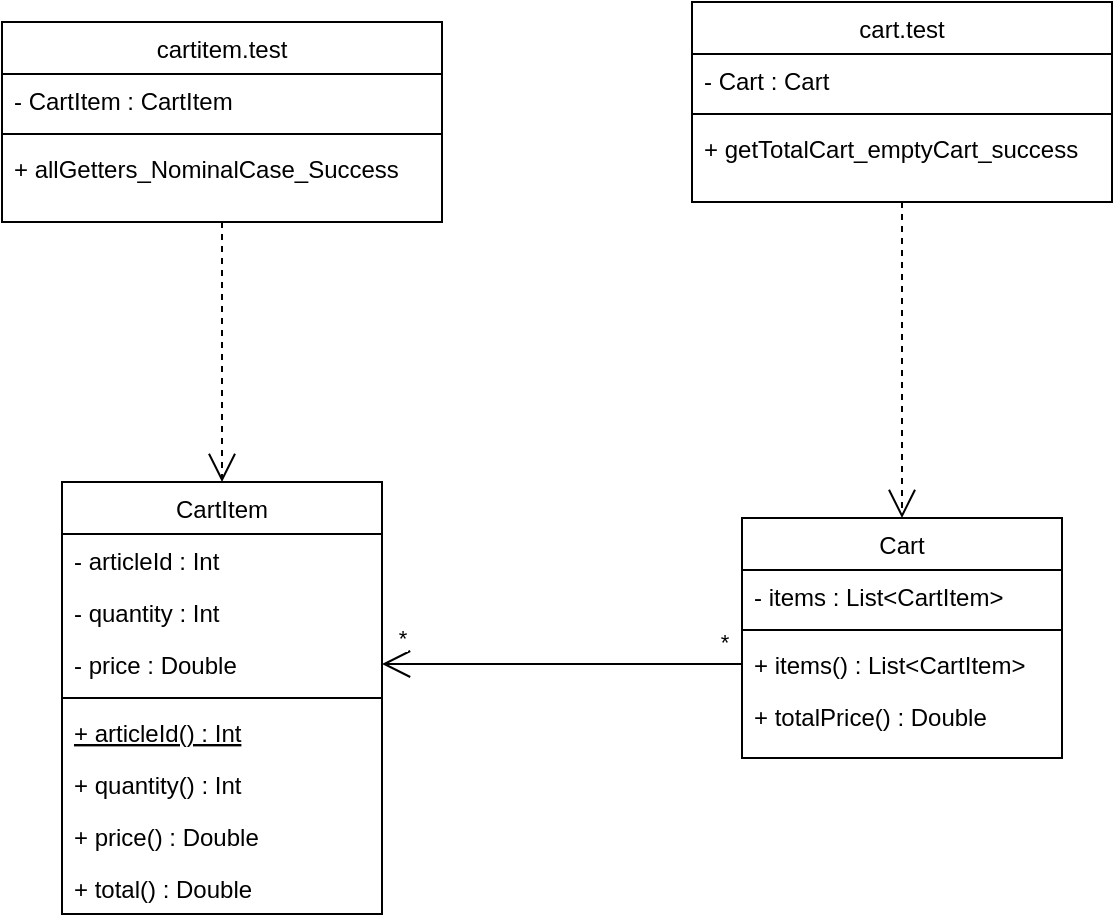 <mxfile version="15.7.3" type="device"><diagram id="C5RBs43oDa-KdzZeNtuy" name="Page-1"><mxGraphModel dx="1422" dy="865" grid="1" gridSize="10" guides="1" tooltips="1" connect="1" arrows="1" fold="1" page="1" pageScale="1" pageWidth="827" pageHeight="1169" math="0" shadow="0"><root><mxCell id="WIyWlLk6GJQsqaUBKTNV-0"/><mxCell id="WIyWlLk6GJQsqaUBKTNV-1" parent="WIyWlLk6GJQsqaUBKTNV-0"/><mxCell id="zkfFHV4jXpPFQw0GAbJ--6" value="CartItem" style="swimlane;fontStyle=0;align=center;verticalAlign=top;childLayout=stackLayout;horizontal=1;startSize=26;horizontalStack=0;resizeParent=1;resizeLast=0;collapsible=1;marginBottom=0;rounded=0;shadow=0;strokeWidth=1;" parent="WIyWlLk6GJQsqaUBKTNV-1" vertex="1"><mxGeometry x="120" y="360" width="160" height="216" as="geometry"><mxRectangle x="130" y="380" width="160" height="26" as="alternateBounds"/></mxGeometry></mxCell><mxCell id="zkfFHV4jXpPFQw0GAbJ--7" value="- articleId : Int" style="text;align=left;verticalAlign=top;spacingLeft=4;spacingRight=4;overflow=hidden;rotatable=0;points=[[0,0.5],[1,0.5]];portConstraint=eastwest;" parent="zkfFHV4jXpPFQw0GAbJ--6" vertex="1"><mxGeometry y="26" width="160" height="26" as="geometry"/></mxCell><mxCell id="zkfFHV4jXpPFQw0GAbJ--8" value="- quantity : Int" style="text;align=left;verticalAlign=top;spacingLeft=4;spacingRight=4;overflow=hidden;rotatable=0;points=[[0,0.5],[1,0.5]];portConstraint=eastwest;rounded=0;shadow=0;html=0;" parent="zkfFHV4jXpPFQw0GAbJ--6" vertex="1"><mxGeometry y="52" width="160" height="26" as="geometry"/></mxCell><mxCell id="zBNx8vY4oD6BW8OfU89r-0" value="- price : Double" style="text;align=left;verticalAlign=top;spacingLeft=4;spacingRight=4;overflow=hidden;rotatable=0;points=[[0,0.5],[1,0.5]];portConstraint=eastwest;rounded=0;shadow=0;html=0;" parent="zkfFHV4jXpPFQw0GAbJ--6" vertex="1"><mxGeometry y="78" width="160" height="26" as="geometry"/></mxCell><mxCell id="zkfFHV4jXpPFQw0GAbJ--9" value="" style="line;html=1;strokeWidth=1;align=left;verticalAlign=middle;spacingTop=-1;spacingLeft=3;spacingRight=3;rotatable=0;labelPosition=right;points=[];portConstraint=eastwest;" parent="zkfFHV4jXpPFQw0GAbJ--6" vertex="1"><mxGeometry y="104" width="160" height="8" as="geometry"/></mxCell><mxCell id="zkfFHV4jXpPFQw0GAbJ--10" value="+ articleId() : Int" style="text;align=left;verticalAlign=top;spacingLeft=4;spacingRight=4;overflow=hidden;rotatable=0;points=[[0,0.5],[1,0.5]];portConstraint=eastwest;fontStyle=4" parent="zkfFHV4jXpPFQw0GAbJ--6" vertex="1"><mxGeometry y="112" width="160" height="26" as="geometry"/></mxCell><mxCell id="zkfFHV4jXpPFQw0GAbJ--11" value="+ quantity() : Int" style="text;align=left;verticalAlign=top;spacingLeft=4;spacingRight=4;overflow=hidden;rotatable=0;points=[[0,0.5],[1,0.5]];portConstraint=eastwest;" parent="zkfFHV4jXpPFQw0GAbJ--6" vertex="1"><mxGeometry y="138" width="160" height="26" as="geometry"/></mxCell><mxCell id="zBNx8vY4oD6BW8OfU89r-2" value="+ price() : Double" style="text;align=left;verticalAlign=top;spacingLeft=4;spacingRight=4;overflow=hidden;rotatable=0;points=[[0,0.5],[1,0.5]];portConstraint=eastwest;" parent="zkfFHV4jXpPFQw0GAbJ--6" vertex="1"><mxGeometry y="164" width="160" height="26" as="geometry"/></mxCell><mxCell id="zBNx8vY4oD6BW8OfU89r-40" value="+ total() : Double" style="text;align=left;verticalAlign=top;spacingLeft=4;spacingRight=4;overflow=hidden;rotatable=0;points=[[0,0.5],[1,0.5]];portConstraint=eastwest;" parent="zkfFHV4jXpPFQw0GAbJ--6" vertex="1"><mxGeometry y="190" width="160" height="26" as="geometry"/></mxCell><mxCell id="zBNx8vY4oD6BW8OfU89r-3" value="Cart" style="swimlane;fontStyle=0;align=center;verticalAlign=top;childLayout=stackLayout;horizontal=1;startSize=26;horizontalStack=0;resizeParent=1;resizeLast=0;collapsible=1;marginBottom=0;rounded=0;shadow=0;strokeWidth=1;" parent="WIyWlLk6GJQsqaUBKTNV-1" vertex="1"><mxGeometry x="460" y="378" width="160" height="120" as="geometry"><mxRectangle x="130" y="380" width="160" height="26" as="alternateBounds"/></mxGeometry></mxCell><mxCell id="zBNx8vY4oD6BW8OfU89r-4" value="- items : List&lt;CartItem&gt;" style="text;align=left;verticalAlign=top;spacingLeft=4;spacingRight=4;overflow=hidden;rotatable=0;points=[[0,0.5],[1,0.5]];portConstraint=eastwest;" parent="zBNx8vY4oD6BW8OfU89r-3" vertex="1"><mxGeometry y="26" width="160" height="26" as="geometry"/></mxCell><mxCell id="zBNx8vY4oD6BW8OfU89r-7" value="" style="line;html=1;strokeWidth=1;align=left;verticalAlign=middle;spacingTop=-1;spacingLeft=3;spacingRight=3;rotatable=0;labelPosition=right;points=[];portConstraint=eastwest;" parent="zBNx8vY4oD6BW8OfU89r-3" vertex="1"><mxGeometry y="52" width="160" height="8" as="geometry"/></mxCell><mxCell id="zBNx8vY4oD6BW8OfU89r-9" value="+ items() : List&lt;CartItem&gt;" style="text;align=left;verticalAlign=top;spacingLeft=4;spacingRight=4;overflow=hidden;rotatable=0;points=[[0,0.5],[1,0.5]];portConstraint=eastwest;" parent="zBNx8vY4oD6BW8OfU89r-3" vertex="1"><mxGeometry y="60" width="160" height="26" as="geometry"/></mxCell><mxCell id="zBNx8vY4oD6BW8OfU89r-10" value="+ totalPrice() : Double" style="text;align=left;verticalAlign=top;spacingLeft=4;spacingRight=4;overflow=hidden;rotatable=0;points=[[0,0.5],[1,0.5]];portConstraint=eastwest;" parent="zBNx8vY4oD6BW8OfU89r-3" vertex="1"><mxGeometry y="86" width="160" height="26" as="geometry"/></mxCell><mxCell id="zBNx8vY4oD6BW8OfU89r-11" value="cartitem.test" style="swimlane;fontStyle=0;align=center;verticalAlign=top;childLayout=stackLayout;horizontal=1;startSize=26;horizontalStack=0;resizeParent=1;resizeLast=0;collapsible=1;marginBottom=0;rounded=0;shadow=0;strokeWidth=1;" parent="WIyWlLk6GJQsqaUBKTNV-1" vertex="1"><mxGeometry x="90" y="130" width="220" height="100" as="geometry"><mxRectangle x="130" y="380" width="160" height="26" as="alternateBounds"/></mxGeometry></mxCell><mxCell id="zBNx8vY4oD6BW8OfU89r-12" value="- CartItem : CartItem" style="text;align=left;verticalAlign=top;spacingLeft=4;spacingRight=4;overflow=hidden;rotatable=0;points=[[0,0.5],[1,0.5]];portConstraint=eastwest;" parent="zBNx8vY4oD6BW8OfU89r-11" vertex="1"><mxGeometry y="26" width="220" height="26" as="geometry"/></mxCell><mxCell id="zBNx8vY4oD6BW8OfU89r-15" value="" style="line;html=1;strokeWidth=1;align=left;verticalAlign=middle;spacingTop=-1;spacingLeft=3;spacingRight=3;rotatable=0;labelPosition=right;points=[];portConstraint=eastwest;" parent="zBNx8vY4oD6BW8OfU89r-11" vertex="1"><mxGeometry y="52" width="220" height="8" as="geometry"/></mxCell><mxCell id="zBNx8vY4oD6BW8OfU89r-17" value="+ allGetters_NominalCase_Success" style="text;align=left;verticalAlign=top;spacingLeft=4;spacingRight=4;overflow=hidden;rotatable=0;points=[[0,0.5],[1,0.5]];portConstraint=eastwest;" parent="zBNx8vY4oD6BW8OfU89r-11" vertex="1"><mxGeometry y="60" width="220" height="26" as="geometry"/></mxCell><mxCell id="zBNx8vY4oD6BW8OfU89r-19" value="cart.test" style="swimlane;fontStyle=0;align=center;verticalAlign=top;childLayout=stackLayout;horizontal=1;startSize=26;horizontalStack=0;resizeParent=1;resizeLast=0;collapsible=1;marginBottom=0;rounded=0;shadow=0;strokeWidth=1;" parent="WIyWlLk6GJQsqaUBKTNV-1" vertex="1"><mxGeometry x="435" y="120" width="210" height="100" as="geometry"><mxRectangle x="130" y="380" width="160" height="26" as="alternateBounds"/></mxGeometry></mxCell><mxCell id="zBNx8vY4oD6BW8OfU89r-20" value="- Cart : Cart" style="text;align=left;verticalAlign=top;spacingLeft=4;spacingRight=4;overflow=hidden;rotatable=0;points=[[0,0.5],[1,0.5]];portConstraint=eastwest;" parent="zBNx8vY4oD6BW8OfU89r-19" vertex="1"><mxGeometry y="26" width="210" height="26" as="geometry"/></mxCell><mxCell id="zBNx8vY4oD6BW8OfU89r-23" value="" style="line;html=1;strokeWidth=1;align=left;verticalAlign=middle;spacingTop=-1;spacingLeft=3;spacingRight=3;rotatable=0;labelPosition=right;points=[];portConstraint=eastwest;" parent="zBNx8vY4oD6BW8OfU89r-19" vertex="1"><mxGeometry y="52" width="210" height="8" as="geometry"/></mxCell><mxCell id="zBNx8vY4oD6BW8OfU89r-25" value="+ getTotalCart_emptyCart_success" style="text;align=left;verticalAlign=top;spacingLeft=4;spacingRight=4;overflow=hidden;rotatable=0;points=[[0,0.5],[1,0.5]];portConstraint=eastwest;" parent="zBNx8vY4oD6BW8OfU89r-19" vertex="1"><mxGeometry y="60" width="210" height="26" as="geometry"/></mxCell><mxCell id="zBNx8vY4oD6BW8OfU89r-30" value="" style="endArrow=open;endFill=1;endSize=12;html=1;rounded=0;exitX=0;exitY=0.5;exitDx=0;exitDy=0;entryX=1;entryY=0.5;entryDx=0;entryDy=0;" parent="WIyWlLk6GJQsqaUBKTNV-1" source="zBNx8vY4oD6BW8OfU89r-9" target="zBNx8vY4oD6BW8OfU89r-0" edge="1"><mxGeometry width="160" relative="1" as="geometry"><mxPoint x="460" y="540" as="sourcePoint"/><mxPoint x="620" y="540" as="targetPoint"/></mxGeometry></mxCell><mxCell id="zBNx8vY4oD6BW8OfU89r-32" value="*" style="edgeLabel;html=1;align=center;verticalAlign=middle;resizable=0;points=[];" parent="zBNx8vY4oD6BW8OfU89r-30" vertex="1" connectable="0"><mxGeometry x="0.491" y="4" relative="1" as="geometry"><mxPoint x="-36" y="-17" as="offset"/></mxGeometry></mxCell><mxCell id="zBNx8vY4oD6BW8OfU89r-33" value="*" style="edgeLabel;html=1;align=center;verticalAlign=middle;resizable=0;points=[];" parent="zBNx8vY4oD6BW8OfU89r-30" vertex="1" connectable="0"><mxGeometry x="-0.194" y="1" relative="1" as="geometry"><mxPoint x="63" y="-12" as="offset"/></mxGeometry></mxCell><mxCell id="zBNx8vY4oD6BW8OfU89r-34" value="" style="endArrow=open;endFill=1;endSize=12;html=1;rounded=0;exitX=0.5;exitY=1;exitDx=0;exitDy=0;entryX=0.5;entryY=0;entryDx=0;entryDy=0;dashed=1;" parent="WIyWlLk6GJQsqaUBKTNV-1" source="zBNx8vY4oD6BW8OfU89r-19" target="zBNx8vY4oD6BW8OfU89r-3" edge="1"><mxGeometry width="160" relative="1" as="geometry"><mxPoint x="470" y="461" as="sourcePoint"/><mxPoint x="290" y="461" as="targetPoint"/></mxGeometry></mxCell><mxCell id="zBNx8vY4oD6BW8OfU89r-37" value="" style="endArrow=open;endFill=1;endSize=12;html=1;rounded=0;exitX=0.5;exitY=1;exitDx=0;exitDy=0;entryX=0.5;entryY=0;entryDx=0;entryDy=0;dashed=1;" parent="WIyWlLk6GJQsqaUBKTNV-1" source="zBNx8vY4oD6BW8OfU89r-11" target="zkfFHV4jXpPFQw0GAbJ--6" edge="1"><mxGeometry width="160" relative="1" as="geometry"><mxPoint x="290" y="310" as="sourcePoint"/><mxPoint x="110" y="310" as="targetPoint"/></mxGeometry></mxCell></root></mxGraphModel></diagram></mxfile>
